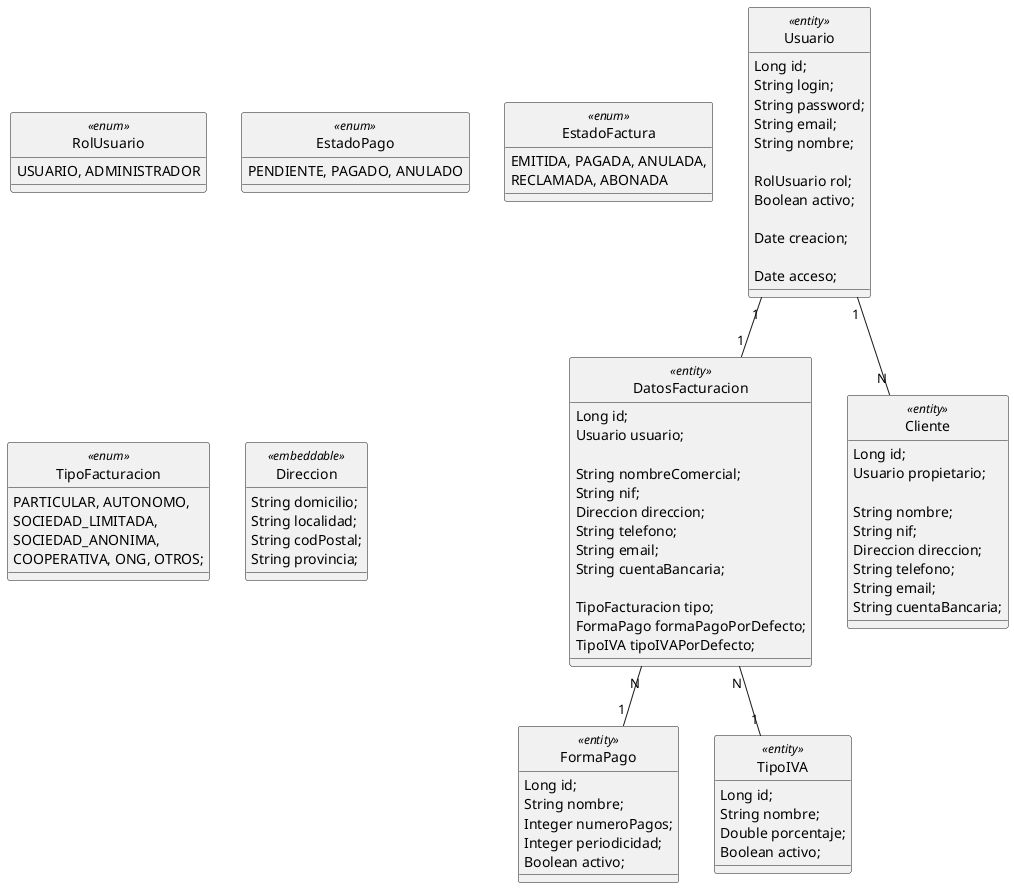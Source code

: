 
@startuml
hide circle


class RolUsuario <<enum>> {
    USUARIO, ADMINISTRADOR
}

class EstadoPago <<enum>> {
    PENDIENTE, PAGADO, ANULADO
}

class EstadoFactura <<enum>> {
    EMITIDA, PAGADA, ANULADA, 
    RECLAMADA, ABONADA
}

class TipoFacturacion <<enum>>{
     PARTICULAR, AUTONOMO, 
     SOCIEDAD_LIMITADA, 
     SOCIEDAD_ANONIMA, 
     COOPERATIVA, ONG, OTROS;
}

class Usuario <<entity>> {
    Long id;
    String login;
    String password;
    String email;
    String nombre;

    RolUsuario rol;
    Boolean activo;

    Date creacion;
    
    Date acceso;
}

class DatosFacturacion <<entity>> {
  Long id;
  Usuario usuario;

  String nombreComercial;
  String nif;
  Direccion direccion;
  String telefono;
  String email;
  String cuentaBancaria;
    
  TipoFacturacion tipo;
  FormaPago formaPagoPorDefecto;
  TipoIVA tipoIVAPorDefecto;
}

class Direccion <<embeddable>> {
     String domicilio;
     String localidad;
     String codPostal;
     String provincia;
}

class Cliente <<entity>> {
     Long id;
     Usuario propietario;

     String nombre;
     String nif;
     Direccion direccion;
     String telefono;
     String email;
     String cuentaBancaria;
}

class FormaPago <<entity>> {
    Long id;
     String nombre;
     Integer numeroPagos;
     Integer periodicidad;
     Boolean activo;
}

class TipoIVA <<entity>> {
     Long id;
     String nombre;
     Double porcentaje;
     Boolean activo;
}    
    
Usuario "1"--"1" DatosFacturacion    
DatosFacturacion "N"--"1" TipoIVA
DatosFacturacion "N"--"1" FormaPago


Usuario "1"--"N" Cliente


    
@enduml
